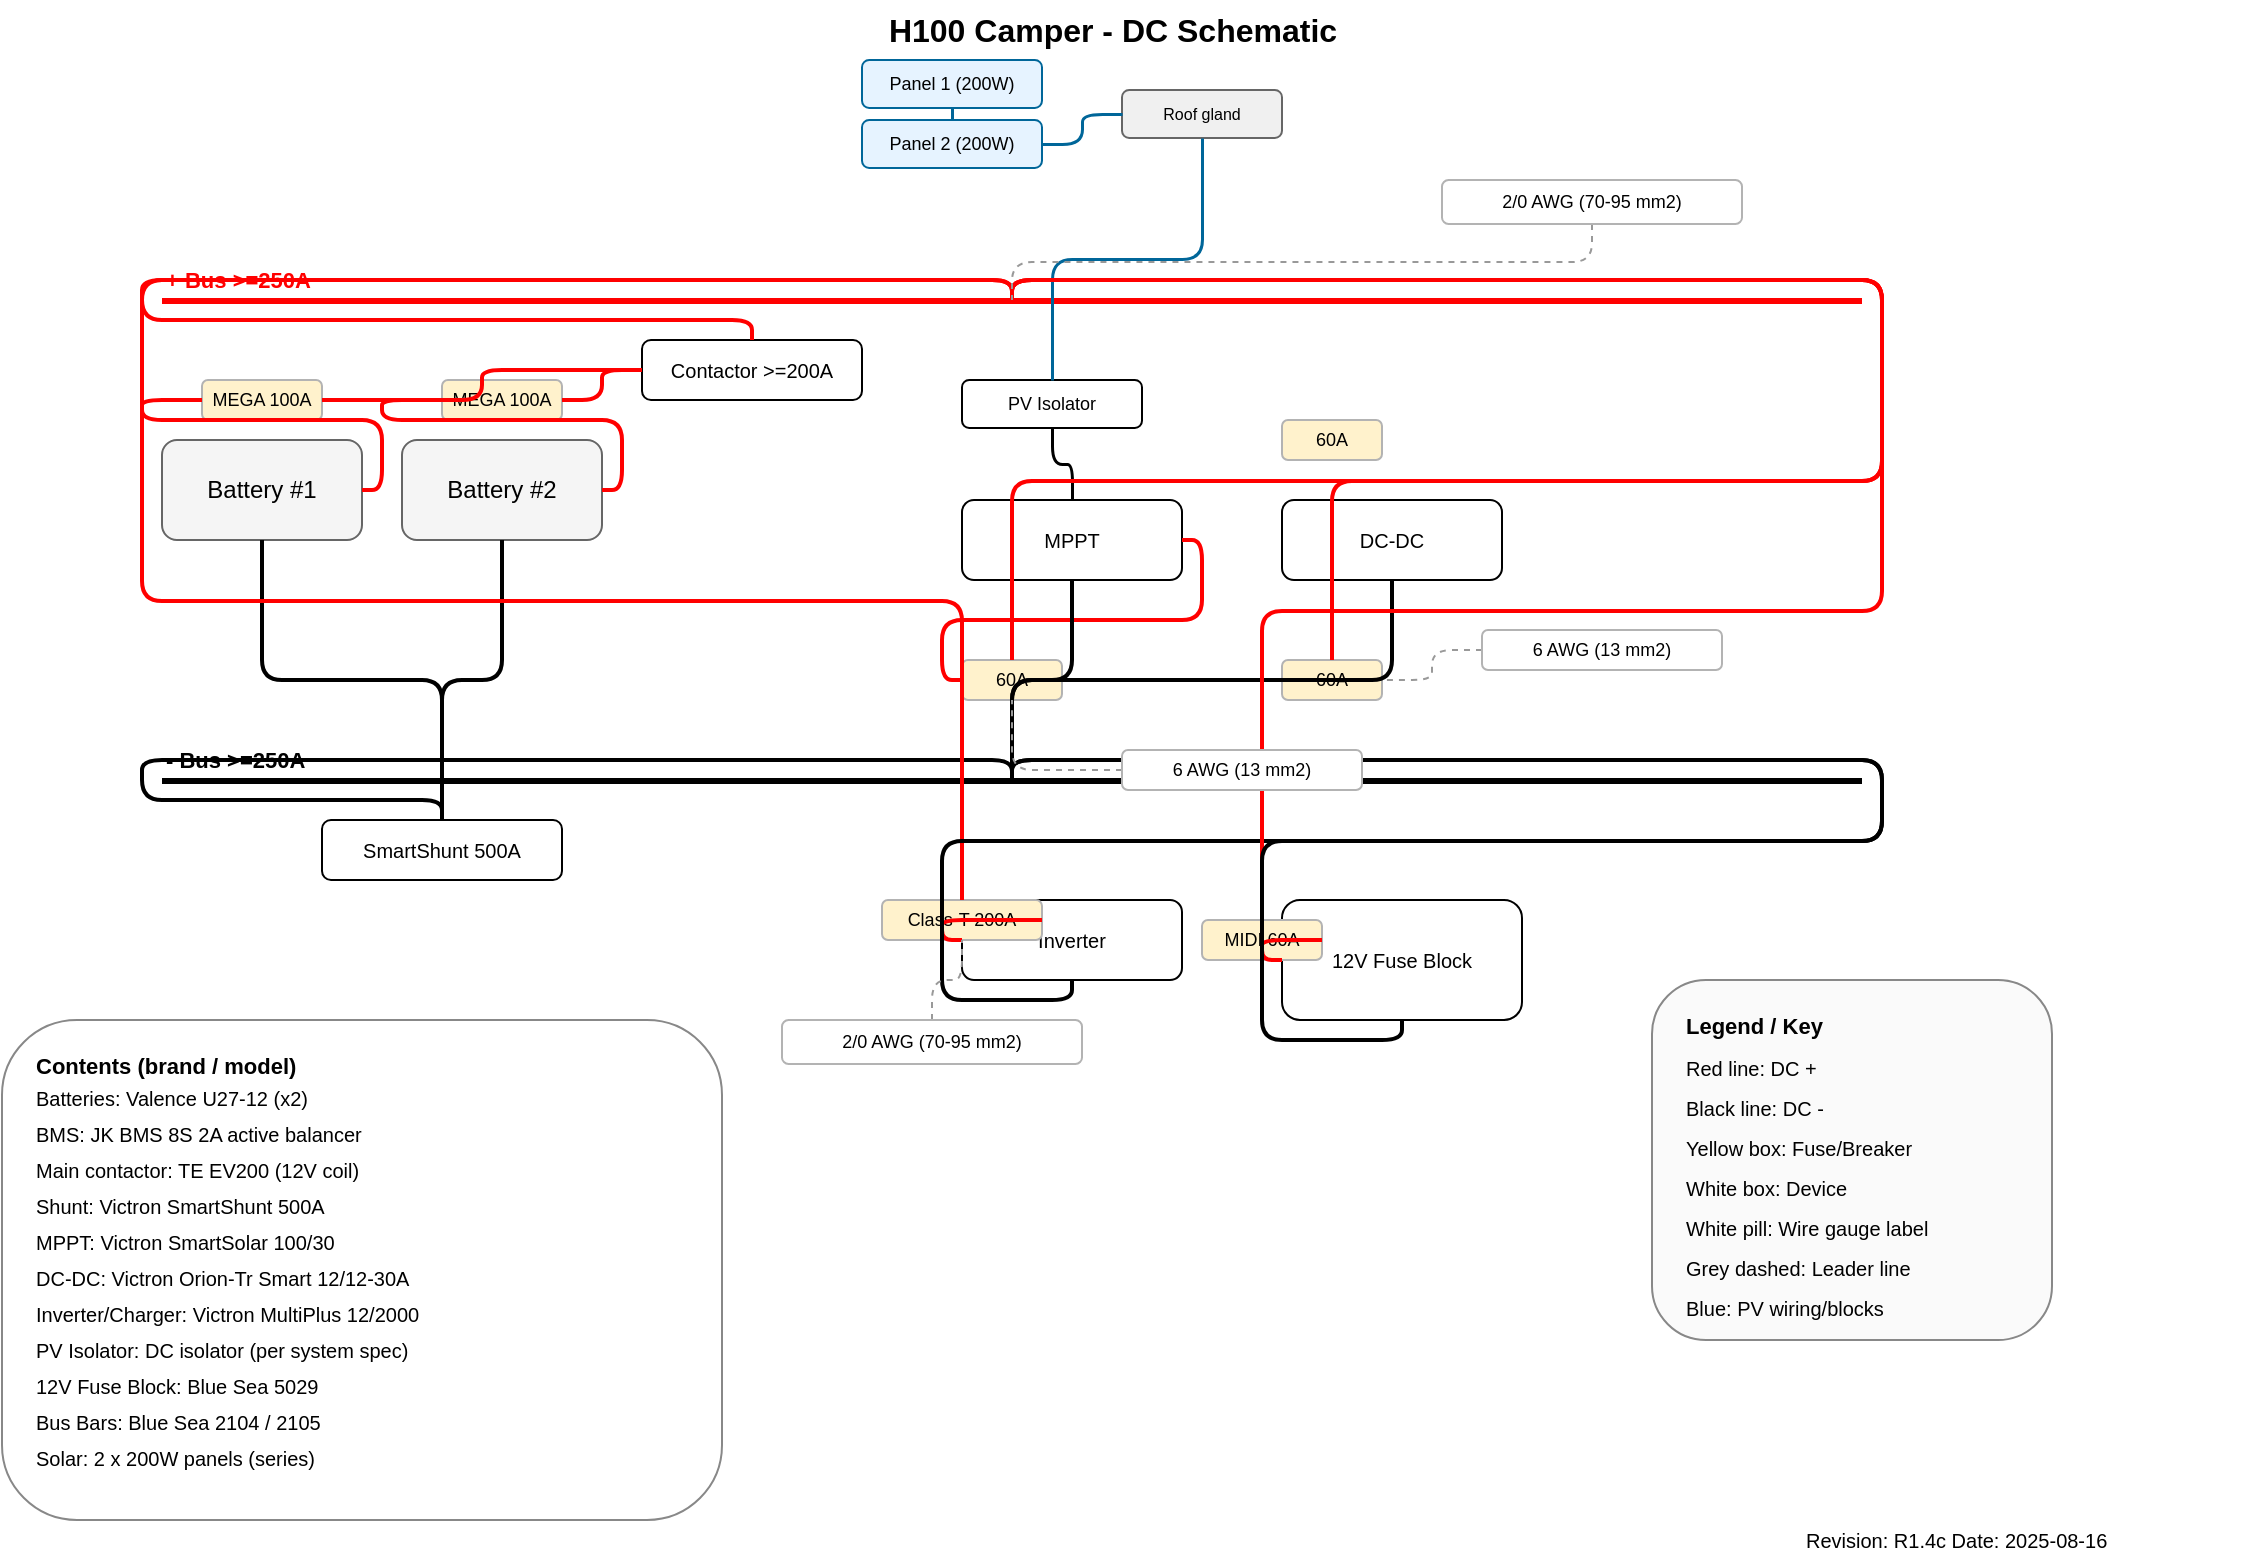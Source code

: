 <?xml version="1.0" encoding="UTF-8"?>
<mxfile version="28.0.6">
  <diagram id="dc_schematic_r14c" name="H100 Camper - DC Schematic (R1.4c)">
    <mxGraphModel dx="1200" dy="780" grid="1" gridSize="12" guides="1" tooltips="1" connect="1" arrows="0" fold="1" page="1" pageScale="1" pageWidth="1191" pageHeight="842" background="#ffffff" math="0" shadow="0">
      <root>
        <mxCell id="0"/>
        <mxCell id="1" parent="0"/>

        <!-- Layers -->
        <mxCell id="layer_wiring" value="Wiring" parent="1" layer="1"/>
        <mxCell id="layer_labels" value="Labels" parent="1" layer="1"/>
        <mxCell id="layer_legend" value="Legend" parent="1" layer="1"/>
        <mxCell id="layer_contents" value="Contents" parent="1" layer="1"/>
        <mxCell id="layer_notes" value="Notes" parent="1" visible="0" layer="1"/>

        <!-- Title/Rev -->
        <mxCell id="title" value="H100 Camper - DC Schematic" style="text;html=1;align=center;verticalAlign=middle;fontSize=16;fontStyle=1;strokeColor=none;fillColor=none;" parent="layer_labels" vertex="1"><mxGeometry x="430" y="30" width="330" height="30" as="geometry"/></mxCell>
        <mxCell id="rev" value="Revision: R1.4c  Date: 2025-08-16" style="text;html=1;align=left;verticalAlign=middle;fontSize=10;strokeColor=none;fillColor=none;" parent="layer_labels" vertex="1"><mxGeometry x="940" y="790" width="220" height="20" as="geometry"/></mxCell>

        <!-- DC Buses -->
        <mxCell id="pos_bus" value="" style="shape=line;strokeColor=#ff0000;strokeWidth=3;endArrow=none;" parent="layer_wiring" vertex="1"><mxGeometry x="120" y="180" width="850" height="1" as="geometry"/></mxCell>
        <mxCell id="neg_bus" value="" style="shape=line;strokeColor=#000000;strokeWidth=3;endArrow=none;" parent="layer_wiring" vertex="1"><mxGeometry x="120" y="420" width="850" height="1" as="geometry"/></mxCell>
        <mxCell id="pos_bus_label" value="+ Bus >=250A" style="text;html=1;align=left;verticalAlign=middle;fontSize=11;fontStyle=1;strokeColor=none;fillColor=none;fontColor=#ff0000;" parent="layer_labels" vertex="1"><mxGeometry x="120" y="160" width="140" height="20" as="geometry"/></mxCell>
        <mxCell id="neg_bus_label" value="- Bus >=250A" style="text;html=1;align=left;verticalAlign=middle;fontSize=11;fontStyle=1;strokeColor=none;fillColor=none;" parent="layer_labels" vertex="1"><mxGeometry x="120" y="400" width="140" height="20" as="geometry"/></mxCell>

        <!-- Storage lane -->
        <mxCell id="battery1" value="Battery #1" style="rounded=1;whiteSpace=wrap;html=1;strokeColor=#666;fillColor=#f5f5f5;" parent="layer_wiring" vertex="1"><mxGeometry x="120" y="250" width="100" height="50" as="geometry"/></mxCell>
        <mxCell id="battery2" value="Battery #2" style="rounded=1;whiteSpace=wrap;html=1;strokeColor=#666;fillColor=#f5f5f5;" parent="layer_wiring" vertex="1"><mxGeometry x="240" y="250" width="100" height="50" as="geometry"/></mxCell>
        <mxCell id="fuse_b1" value="MEGA 100A" style="rounded=1;whiteSpace=wrap;html=1;strokeColor=#b3b3b3;fillColor=#fff2cc;fontSize=9;" parent="layer_wiring" vertex="1"><mxGeometry x="140" y="220" width="60" height="20" as="geometry"/></mxCell>
        <mxCell id="fuse_b2" value="MEGA 100A" style="rounded=1;whiteSpace=wrap;html=1;strokeColor=#b3b3b3;fillColor=#fff2cc;fontSize=9;" parent="layer_wiring" vertex="1"><mxGeometry x="260" y="220" width="60" height="20" as="geometry"/></mxCell>
        <mxCell id="main_contactor" value="Contactor >=200A" style="rounded=1;whiteSpace=wrap;html=1;strokeColor=#000;fillColor=#fff;fontSize=10;" parent="layer_wiring" vertex="1"><mxGeometry x="360" y="200" width="110" height="30" as="geometry"/></mxCell>
        <mxCell id="smartshunt" value="SmartShunt 500A" style="rounded=1;whiteSpace=wrap;html=1;strokeColor=#000;fillColor=#fff;fontSize=10;" parent="layer_wiring" vertex="1"><mxGeometry x="200" y="440" width="120" height="30" as="geometry"/></mxCell>

        <!-- Storage wiring (orthogonal, side entry/exit) -->
        <mxCell id="b1_to_fuse" style="edgeStyle=orthogonalEdgeStyle;orthogonalRouting=1;exitX=1;exitY=0.5;entryX=0;entryY=0.5;endArrow=none;strokeColor=#ff0000;strokeWidth=2;" parent="layer_wiring" source="battery1" target="fuse_b1" edge="1"><mxGeometry relative="1" as="geometry"/></mxCell>
        <mxCell id="b2_to_fuse" style="edgeStyle=orthogonalEdgeStyle;orthogonalRouting=1;exitX=1;exitY=0.5;entryX=0;entryY=0.5;endArrow=none;strokeColor=#ff0000;strokeWidth=2;" parent="layer_wiring" source="battery2" target="fuse_b2" edge="1"><mxGeometry relative="1" as="geometry"/></mxCell>
        <mxCell id="f1_to_cont" style="edgeStyle=orthogonalEdgeStyle;orthogonalRouting=1;exitX=1;exitY=0.5;entryX=0;entryY=0.5;endArrow=none;strokeColor=#ff0000;strokeWidth=2;" parent="layer_wiring" source="fuse_b1" target="main_contactor" edge="1"><mxGeometry relative="1" as="geometry"/></mxCell>
        <mxCell id="f2_to_cont" style="edgeStyle=orthogonalEdgeStyle;orthogonalRouting=1;exitX=1;exitY=0.5;entryX=0;entryY=0.5;endArrow=none;strokeColor=#ff0000;strokeWidth=2;" parent="layer_wiring" source="fuse_b2" target="main_contactor" edge="1"><mxGeometry relative="1" as="geometry"/></mxCell>
        <mxCell id="cont_to_posbus" style="edgeStyle=orthogonalEdgeStyle;orthogonalRouting=1;exitX=0.5;exitY=0;entryX=0.5;entryY=1;endArrow=none;strokeColor=#ff0000;strokeWidth=2;" parent="layer_wiring" source="main_contactor" target="pos_bus" edge="1"><mxGeometry relative="1" as="geometry"/></mxCell>
        <mxCell id="b1neg_to_shunt" style="edgeStyle=orthogonalEdgeStyle;orthogonalRouting=1;exitX=0.5;exitY=1;entryX=0.5;entryY=0;endArrow=none;strokeColor=#000000;strokeWidth=2;" parent="layer_wiring" source="battery1" target="smartshunt" edge="1"><mxGeometry relative="1" as="geometry"/></mxCell>
        <mxCell id="b2neg_to_shunt" style="edgeStyle=orthogonalEdgeStyle;orthogonalRouting=1;exitX=0.5;exitY=1;entryX=0.5;entryY=0;endArrow=none;strokeColor=#000000;strokeWidth=2;" parent="layer_wiring" source="battery2" target="smartshunt" edge="1"><mxGeometry relative="1" as="geometry"/></mxCell>
        <mxCell id="shunt_to_negbus" style="edgeStyle=orthogonalEdgeStyle;orthogonalRouting=1;exitX=0.5;exitY=0;entryX=0.5;entryY=1;endArrow=none;strokeColor=#000000;strokeWidth=2;" parent="layer_wiring" source="smartshunt" target="neg_bus" edge="1"><mxGeometry relative="1" as="geometry"/></mxCell>

        <!-- Charging lane: 2x200W PV (Series) -> Roof gland -> PV Isolator -> MPPT -->
        <mxCell id="pv_p1" value="Panel 1 (200W)" style="rounded=1;whiteSpace=wrap;html=1;strokeColor=#006699;fillColor=#e6f3ff;fontSize=9;" parent="layer_wiring" vertex="1"><mxGeometry x="470" y="60" width="90" height="24" as="geometry"/></mxCell>
        <mxCell id="pv_p2" value="Panel 2 (200W)" style="rounded=1;whiteSpace=wrap;html=1;strokeColor=#006699;fillColor=#e6f3ff;fontSize=9;" parent="layer_wiring" vertex="1"><mxGeometry x="470" y="90" width="90" height="24" as="geometry"/></mxCell>
        <mxCell id="pv_series" style="edgeStyle=orthogonalEdgeStyle;orthogonalRouting=1;exitX=0.5;exitY=1;entryX=0.5;entryY=0;endArrow=none;strokeColor=#006699;strokeWidth=1.5;" parent="layer_wiring" source="pv_p1" target="pv_p2" edge="1"><mxGeometry relative="1" as="geometry"/></mxCell>
        <mxCell id="pv_roof_gland" value="Roof gland" style="rounded=1;whiteSpace=wrap;html=1;strokeColor=#666;fillColor=#f0f0f0;fontSize=8;" parent="layer_wiring" vertex="1"><mxGeometry x="600" y="75" width="80" height="24" as="geometry"/></mxCell>
        <mxCell id="pv_out_to_gland" style="edgeStyle=orthogonalEdgeStyle;orthogonalRouting=1;exitX=1;exitY=0.5;entryX=0;entryY=0.5;endArrow=none;strokeColor=#006699;strokeWidth=1.5;" parent="layer_wiring" source="pv_p2" target="pv_roof_gland" edge="1"><mxGeometry relative="1" as="geometry"/></mxCell>

        <mxCell id="pv_isolator" value="PV Isolator" style="rounded=1;whiteSpace=wrap;html=1;strokeColor=#000;fillColor=#fff;fontSize=9;" parent="layer_wiring" vertex="1"><mxGeometry x="520" y="220" width="90" height="24" as="geometry"/></mxCell>
        <mxCell id="gland_to_isolator" style="edgeStyle=orthogonalEdgeStyle;orthogonalRouting=1;exitX=0.5;exitY=1;entryX=0.5;entryY=0;endArrow=none;strokeColor=#006699;strokeWidth=1.5;" parent="layer_wiring" source="pv_roof_gland" target="pv_isolator" edge="1"><mxGeometry relative="1" as="geometry"/></mxCell>

        <mxCell id="mppt" value="MPPT" style="rounded=1;whiteSpace=wrap;html=1;strokeColor=#000;fillColor=#fff;fontSize=10;" parent="layer_wiring" vertex="1"><mxGeometry x="520" y="280" width="110" height="40" as="geometry"/></mxCell>
        <mxCell id="isol_to_mppt" style="edgeStyle=orthogonalEdgeStyle;orthogonalRouting=1;exitX=0.5;exitY=1;entryX=0.5;entryY=0;endArrow=none;strokeColor=#000000;strokeWidth=1.5;" parent="layer_wiring" source="pv_isolator" target="mppt" edge="1"><mxGeometry relative="1" as="geometry"/></mxCell>

        <mxCell id="mppt_fuse" value="60A" style="rounded=1;whiteSpace=wrap;html=1;strokeColor=#b3b3b3;fillColor=#fff2cc;fontSize=9;" parent="layer_wiring" vertex="1"><mxGeometry x="520" y="360" width="50" height="20" as="geometry"/></mxCell>
        <mxCell id="mppt_to_fuse" style="edgeStyle=orthogonalEdgeStyle;orthogonalRouting=1;exitX=1;exitY=0.5;entryX=0;entryY=0.5;endArrow=none;strokeColor=#ff0000;strokeWidth=2;" parent="layer_wiring" source="mppt" target="mppt_fuse" edge="1"><mxGeometry relative="1" as="geometry"/></mxCell>
        <mxCell id="mpptfuse_to_posbus" style="edgeStyle=orthogonalEdgeStyle;orthogonalRouting=1;exitX=0.5;exitY=0;entryX=0.5;entryY=1;endArrow=none;strokeColor=#ff0000;strokeWidth=2;" parent="layer_wiring" source="mppt_fuse" target="pos_bus" edge="1"><mxGeometry relative="1" as="geometry"/></mxCell>
        <mxCell id="mppt_to_negbus" style="edgeStyle=orthogonalEdgeStyle;orthogonalRouting=1;exitX=0.5;exitY=1;entryX=0.5;entryY=0;endArrow=none;strokeColor=#000000;strokeWidth=2;" parent="layer_wiring" source="mppt" target="neg_bus" edge="1"><mxGeometry relative="1" as="geometry"/></mxCell>

        <!-- DC-DC charger -->
        <mxCell id="dcdc" value="DC-DC" style="rounded=1;whiteSpace=wrap;html=1;strokeColor=#000;fillColor=#fff;fontSize=10;" parent="layer_wiring" vertex="1"><mxGeometry x="680" y="280" width="110" height="40" as="geometry"/></mxCell>
        <mxCell id="dcdc_fuse_in" value="60A" style="rounded=1;whiteSpace=wrap;html=1;strokeColor=#b3b3b3;fillColor=#fff2cc;fontSize=9;" parent="layer_wiring" vertex="1"><mxGeometry x="680" y="240" width="50" height="20" as="geometry"/></mxCell>
        <mxCell id="dcdc_fuse_out" value="60A" style="rounded=1;whiteSpace=wrap;html=1;strokeColor=#b3b3b3;fillColor=#fff2cc;fontSize=9;" parent="layer_wiring" vertex="1"><mxGeometry x="680" y="360" width="50" height="20" as="geometry"/></mxCell>
        <mxCell id="dcdc_out_to_posbus" style="edgeStyle=orthogonalEdgeStyle;orthogonalRouting=1;exitX=0.5;exitY=0;entryX=0.5;entryY=1;endArrow=none;strokeColor=#ff0000;strokeWidth=2;" parent="layer_wiring" source="dcdc_fuse_out" target="pos_bus" edge="1"><mxGeometry relative="1" as="geometry"/></mxCell>
        <mxCell id="dcdc_to_negbus" style="edgeStyle=orthogonalEdgeStyle;orthogonalRouting=1;exitX=0.5;exitY=1;entryX=0.5;entryY=0;endArrow=none;strokeColor=#000000;strokeWidth=2;" parent="layer_wiring" source="dcdc" target="neg_bus" edge="1"><mxGeometry relative="1" as="geometry"/></mxCell>

        <!-- Loads -->
        <mxCell id="inverter" value="Inverter" style="rounded=1;whiteSpace=wrap;html=1;strokeColor=#000;fillColor=#fff;fontSize=10;" parent="layer_wiring" vertex="1"><mxGeometry x="520" y="480" width="110" height="40" as="geometry"/></mxCell>
        <mxCell id="inv_fuse" value="Class-T 200A" style="rounded=1;whiteSpace=wrap;html=1;strokeColor=#b3b3b3;fillColor=#fff2cc;fontSize=9;" parent="layer_wiring" vertex="1"><mxGeometry x="480" y="480" width="80" height="20" as="geometry"/></mxCell>
        <mxCell id="inv_to_fuse" style="edgeStyle=orthogonalEdgeStyle;orthogonalRouting=1;exitX=0;exitY=0.5;entryX=1;entryY=0.5;endArrow=none;strokeColor=#ff0000;strokeWidth=2;" parent="layer_wiring" source="inverter" target="inv_fuse" edge="1"><mxGeometry relative="1" as="geometry"/></mxCell>
        <mxCell id="invfuse_to_posbus" style="edgeStyle=orthogonalEdgeStyle;orthogonalRouting=1;exitX=0.5;exitY=0;entryX=0.5;entryY=1;endArrow=none;strokeColor=#ff0000;strokeWidth=2;" parent="layer_wiring" source="inv_fuse" target="pos_bus" edge="1"><mxGeometry relative="1" as="geometry"/></mxCell>
        <mxCell id="inv_to_negbus" style="edgeStyle=orthogonalEdgeStyle;orthogonalRouting=1;exitX=0.5;exitY=1;entryX=0.5;entryY=0;endArrow=none;strokeColor=#000000;strokeWidth=2;" parent="layer_wiring" source="inverter" target="neg_bus" edge="1"><mxGeometry relative="1" as="geometry"/></mxCell>

        <mxCell id="dist_panel" value="12V Fuse Block" style="rounded=1;whiteSpace=wrap;html=1;strokeColor=#000;fillColor=#fff;fontSize=10;" parent="layer_wiring" vertex="1"><mxGeometry x="680" y="480" width="120" height="60" as="geometry"/></mxCell>
        <mxCell id="dist_fuse" value="MIDI 60A" style="rounded=1;whiteSpace=wrap;html=1;strokeColor=#b3b3b3;fillColor=#fff2cc;fontSize=9;" parent="layer_wiring" vertex="1"><mxGeometry x="640" y="490" width="60" height="20" as="geometry"/></mxCell>
        <mxCell id="dist_to_fuse" style="edgeStyle=orthogonalEdgeStyle;orthogonalRouting=1;exitX=0;exitY=0.5;entryX=1;entryY=0.5;endArrow=none;strokeColor=#ff0000;strokeWidth=2;" parent="layer_wiring" source="dist_panel" target="dist_fuse" edge="1"><mxGeometry relative="1" as="geometry"/></mxCell>
        <mxCell id="distfuse_to_posbus" style="edgeStyle=orthogonalEdgeStyle;orthogonalRouting=1;exitX=0.5;exitY=0;entryX=0.5;entryY=1;endArrow=none;strokeColor=#ff0000;strokeWidth=2;" parent="layer_wiring" source="dist_fuse" target="pos_bus" edge="1"><mxGeometry relative="1" as="geometry"/></mxCell>
        <mxCell id="dist_to_negbus" style="edgeStyle=orthogonalEdgeStyle;orthogonalRouting=1;exitX=0.5;exitY=1;entryX=0.5;entryY=0;endArrow=none;strokeColor=#000000;strokeWidth=2;" parent="layer_wiring" source="dist_panel" target="neg_bus" edge="1"><mxGeometry relative="1" as="geometry"/></mxCell>

        <!-- Wire-gauge pills -->
        <mxCell id="pill_main" value="2/0 AWG (70-95 mm2)" style="rounded=1;whiteSpace=wrap;html=1;fillColor=#ffffff;strokeColor=#b3b3b3;strokeWidth=1;fontSize=9;align=center;verticalAlign=middle;" parent="layer_labels" vertex="1"><mxGeometry x="760" y="120" width="150" height="22" as="geometry"/></mxCell>
        <mxCell id="lead_main" style="edgeStyle=orthogonalEdgeStyle;orthogonalRouting=1;dashed=1;endArrow=none;strokeColor=#999999;strokeWidth=1;" parent="layer_wiring" source="pill_main" target="pos_bus" edge="1"><mxGeometry relative="1" as="geometry"/></mxCell>
        <mxCell id="pill_mppt" value="6 AWG (13 mm2)" style="rounded=1;whiteSpace=wrap;html=1;fillColor=#ffffff;strokeColor=#b3b3b3;strokeWidth=1;fontSize=9;align=center;verticalAlign=middle;" parent="layer_labels" vertex="1"><mxGeometry x="600" y="405" width="120" height="20" as="geometry"/></mxCell>
        <mxCell id="lead_mppt" style="edgeStyle=orthogonalEdgeStyle;orthogonalRouting=1;dashed=1;endArrow=none;strokeColor=#999999;strokeWidth=1;" parent="layer_wiring" source="pill_mppt" target="mppt_fuse" edge="1"><mxGeometry relative="1" as="geometry"/></mxCell>
        <mxCell id="pill_dcdc" value="6 AWG (13 mm2)" style="rounded=1;whiteSpace=wrap;html=1;fillColor=#ffffff;strokeColor=#b3b3b3;strokeWidth=1;fontSize=9;align=center;verticalAlign=middle;" parent="layer_labels" vertex="1"><mxGeometry x="780" y="345" width="120" height="20" as="geometry"/></mxCell>
        <mxCell id="lead_dcdc" style="edgeStyle=orthogonalEdgeStyle;orthogonalRouting=1;dashed=1;endArrow=none;strokeColor=#999999;strokeWidth=1;" parent="layer_wiring" source="pill_dcdc" target="dcdc_fuse_out" edge="1"><mxGeometry relative="1" as="geometry"/></mxCell>
        <mxCell id="pill_inverter" value="2/0 AWG (70-95 mm2)" style="rounded=1;whiteSpace=wrap;html=1;fillColor=#ffffff;strokeColor=#b3b3b3;strokeWidth=1;fontSize=9;align=center;verticalAlign=middle;" parent="layer_labels" vertex="1"><mxGeometry x="430" y="540" width="150" height="22" as="geometry"/></mxCell>
        <mxCell id="lead_inverter" style="edgeStyle=orthogonalEdgeStyle;orthogonalRouting=1;dashed=1;endArrow=none;strokeColor=#999999;strokeWidth=1;" parent="layer_wiring" source="pill_inverter" target="inv_fuse" edge="1"><mxGeometry relative="1" as="geometry"/></mxCell>

        <!-- Legend (visible) -->
        <mxCell id="legend_box" value="" style="rounded=1;strokeColor=#888;fillColor=#fafafa;" parent="layer_legend" vertex="1"><mxGeometry x="865" y="520" width="200" height="180" as="geometry"/></mxCell>
        <mxCell id="legend_title" value="Legend / Key" style="text;html=1;align=left;verticalAlign=top;fontSize=11;fontStyle=1;strokeColor=none;fillColor=none;" parent="layer_legend" vertex="1"><mxGeometry x="880" y="530" width="170" height="20" as="geometry"/></mxCell>
        <mxCell id="legend_pos" value="Red line: DC +" style="text;html=1;align=left;verticalAlign=middle;fontSize=10;strokeColor=none;fillColor=none;" parent="layer_legend" vertex="1"><mxGeometry x="880" y="555" width="170" height="18" as="geometry"/></mxCell>
        <mxCell id="legend_neg" value="Black line: DC -" style="text;html=1;align=left;verticalAlign=middle;fontSize=10;strokeColor=none;fillColor=none;" parent="layer_legend" vertex="1"><mxGeometry x="880" y="575" width="170" height="18" as="geometry"/></mxCell>
        <mxCell id="legend_fuse" value="Yellow box: Fuse/Breaker" style="text;html=1;align=left;verticalAlign=middle;fontSize=10;strokeColor=none;fillColor=none;" parent="layer_legend" vertex="1"><mxGeometry x="880" y="595" width="170" height="18" as="geometry"/></mxCell>
        <mxCell id="legend_device" value="White box: Device" style="text;html=1;align=left;verticalAlign=middle;fontSize=10;strokeColor=none;fillColor=none;" parent="layer_legend" vertex="1"><mxGeometry x="880" y="615" width="170" height="18" as="geometry"/></mxCell>
        <mxCell id="legend_pill" value="White pill: Wire gauge label" style="text;html=1;align=left;verticalAlign=middle;fontSize=10;strokeColor=none;fillColor=none;" parent="layer_legend" vertex="1"><mxGeometry x="880" y="635" width="170" height="18" as="geometry"/></mxCell>
        <mxCell id="legend_leader" value="Grey dashed: Leader line" style="text;html=1;align=left;verticalAlign=middle;fontSize=10;strokeColor=none;fillColor=none;" parent="layer_legend" vertex="1"><mxGeometry x="880" y="655" width="170" height="18" as="geometry"/></mxCell>
        <mxCell id="legend_pv" value="Blue: PV wiring/blocks" style="text;html=1;align=left;verticalAlign=middle;fontSize=10;strokeColor=none;fillColor=none;" parent="layer_legend" vertex="1"><mxGeometry x="880" y="675" width="170" height="18" as="geometry"/></mxCell>

        <!-- Contents (bottom-left, expanded) -->
        <mxCell id="contents_box" value="" style="rounded=1;strokeColor=#888;fillColor=#ffffff;" parent="layer_contents" vertex="1"><mxGeometry x="40" y="540" width="360" height="250" as="geometry"/></mxCell>
        <mxCell id="contents_title" value="Contents (brand / model)" style="text;html=1;align=left;verticalAlign=top;fontSize=11;fontStyle=1;strokeColor=none;fillColor=none;" parent="layer_contents" vertex="1"><mxGeometry x="55" y="550" width="330" height="20" as="geometry"/></mxCell>
        <mxCell id="c_batts" value="Batteries: Valence U27-12 (x2)" style="text;html=1;align=left;verticalAlign=middle;fontSize=10;" parent="layer_contents" vertex="1"><mxGeometry x="55" y="570" width="330" height="18" as="geometry"/></mxCell>
        <mxCell id="c_bms" value="BMS: JK BMS 8S 2A active balancer" style="text;html=1;align=left;verticalAlign=middle;fontSize=10;" parent="layer_contents" vertex="1"><mxGeometry x="55" y="588" width="330" height="18" as="geometry"/></mxCell>
        <mxCell id="c_cont" value="Main contactor: TE EV200 (12V coil)" style="text;html=1;align=left;verticalAlign=middle;fontSize=10;" parent="layer_contents" vertex="1"><mxGeometry x="55" y="606" width="330" height="18" as="geometry"/></mxCell>
        <mxCell id="c_shunt" value="Shunt: Victron SmartShunt 500A" style="text;html=1;align=left;verticalAlign=middle;fontSize=10;" parent="layer_contents" vertex="1"><mxGeometry x="55" y="624" width="330" height="18" as="geometry"/></mxCell>
        <mxCell id="c_mppt" value="MPPT: Victron SmartSolar 100/30" style="text;html=1;align=left;verticalAlign=middle;fontSize=10;" parent="layer_contents" vertex="1"><mxGeometry x="55" y="642" width="330" height="18" as="geometry"/></mxCell>
        <mxCell id="c_dcdc" value="DC-DC: Victron Orion-Tr Smart 12/12-30A" style="text;html=1;align=left;verticalAlign=middle;fontSize=10;" parent="layer_contents" vertex="1"><mxGeometry x="55" y="660" width="330" height="18" as="geometry"/></mxCell>
        <mxCell id="c_inverter" value="Inverter/Charger: Victron MultiPlus 12/2000" style="text;html=1;align=left;verticalAlign=middle;fontSize=10;" parent="layer_contents" vertex="1"><mxGeometry x="55" y="678" width="330" height="18" as="geometry"/></mxCell>
        <mxCell id="c_isol" value="PV Isolator: DC isolator (per system spec)" style="text;html=1;align=left;verticalAlign=middle;fontSize=10;" parent="layer_contents" vertex="1"><mxGeometry x="55" y="696" width="330" height="18" as="geometry"/></mxCell>
        <mxCell id="c_fuseblk" value="12V Fuse Block: Blue Sea 5029" style="text;html=1;align=left;verticalAlign=middle;fontSize=10;" parent="layer_contents" vertex="1"><mxGeometry x="55" y="714" width="330" height="18" as="geometry"/></mxCell>
        <mxCell id="c_busbar" value="Bus Bars: Blue Sea 2104 / 2105" style="text;html=1;align=left;verticalAlign=middle;fontSize=10;" parent="layer_contents" vertex="1"><mxGeometry x="55" y="732" width="330" height="18" as="geometry"/></mxCell>
        <mxCell id="c_panels" value="Solar: 2 x 200W panels (series)" style="text;html=1;align=left;verticalAlign=middle;fontSize=10;" parent="layer_contents" vertex="1"><mxGeometry x="55" y="750" width="330" height="18" as="geometry"/></mxCell>

        <!-- Notes (hidden) -->
        <mxCell id="note_pv" value="PV shown 2x200W in series. If parallel, add branch fuses and adjust wiring." style="text;html=1;align=left;verticalAlign=middle;fontSize=10;strokeColor=none;fillColor=none;" parent="layer_notes" vertex="1"><mxGeometry x="120" y="720" width="880" height="20" as="geometry"/></mxCell>
        <mxCell id="note_bms" value="JK BMS controls main contactor for LVD/HVD. Coil supply on fused protected circuit." style="text;html=1;align=left;verticalAlign=middle;fontSize=10;strokeColor=none;fillColor=none;" parent="layer_notes" vertex="1"><mxGeometry x="120" y="740" width="880" height="20" as="geometry"/></mxCell>
        <mxCell id="note_val" value="Valence internal BMS is not a primary load disconnect." style="text;html=1;align=left;verticalAlign=middle;fontSize=10;strokeColor=none;fillColor=none;" parent="layer_notes" vertex="1"><mxGeometry x="120" y="760" width="880" height="20" as="geometry"/></mxCell>

      </root>
    </mxGraphModel>
  </diagram>
</mxfile>
